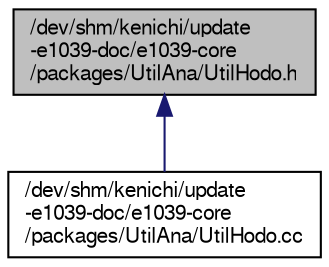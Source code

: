 digraph "/dev/shm/kenichi/update-e1039-doc/e1039-core/packages/UtilAna/UtilHodo.h"
{
  bgcolor="transparent";
  edge [fontname="FreeSans",fontsize="10",labelfontname="FreeSans",labelfontsize="10"];
  node [fontname="FreeSans",fontsize="10",shape=record];
  Node1 [label="/dev/shm/kenichi/update\l-e1039-doc/e1039-core\l/packages/UtilAna/UtilHodo.h",height=0.2,width=0.4,color="black", fillcolor="grey75", style="filled" fontcolor="black"];
  Node1 -> Node2 [dir="back",color="midnightblue",fontsize="10",style="solid",fontname="FreeSans"];
  Node2 [label="/dev/shm/kenichi/update\l-e1039-doc/e1039-core\l/packages/UtilAna/UtilHodo.cc",height=0.2,width=0.4,color="black",URL="$de/d1f/UtilHodo_8cc.html"];
}
